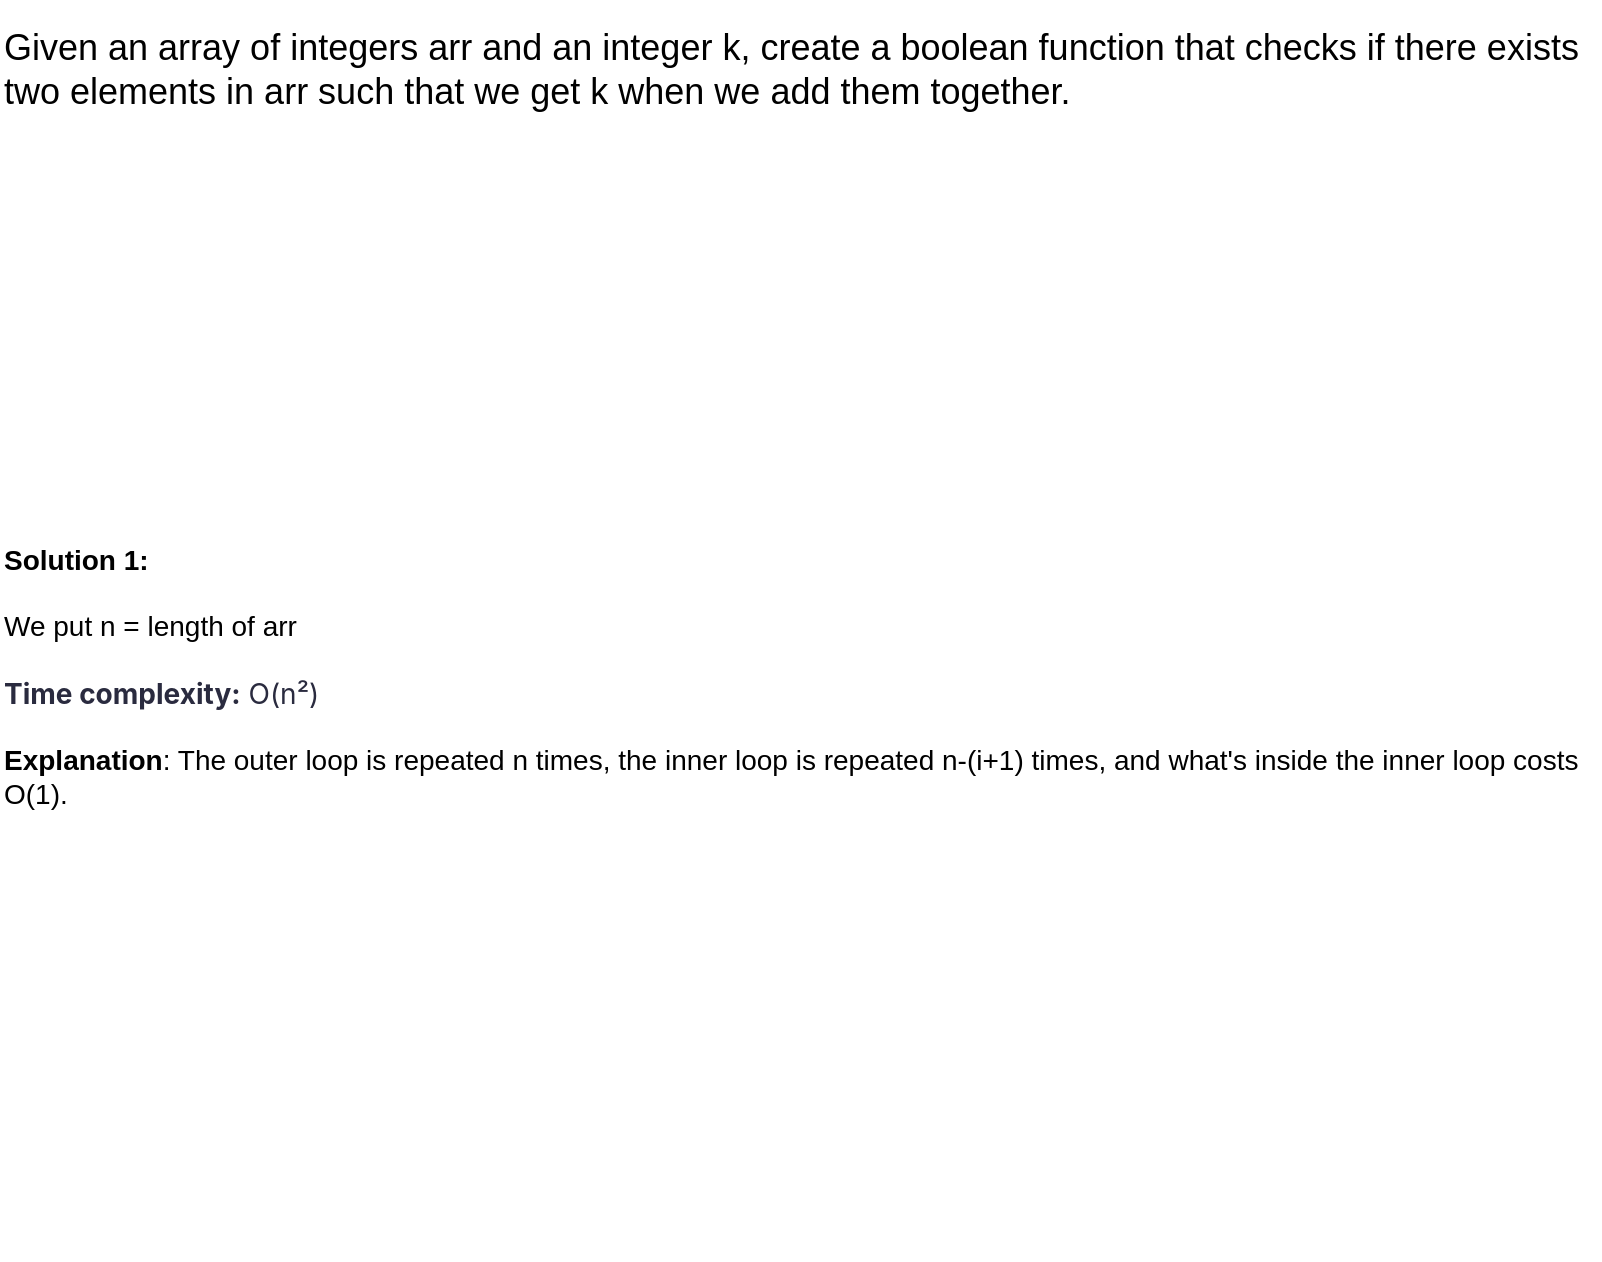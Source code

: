 <mxfile version="28.1.1">
  <diagram name="Page-1" id="c1k9xSP03Svk2DgoVO_R">
    <mxGraphModel dx="1853" dy="734" grid="1" gridSize="10" guides="1" tooltips="1" connect="1" arrows="1" fold="1" page="1" pageScale="1" pageWidth="850" pageHeight="1100" math="0" shadow="0">
      <root>
        <mxCell id="0" />
        <mxCell id="1" parent="0" />
        <mxCell id="HvRxfJUMSGr-kj_1jJm4-1" value="&lt;div&gt;&lt;font style=&quot;font-size: 18px;&quot;&gt;Given an array of integers arr and an integer k, create a boolean function that checks if there exists two elements in arr such &lt;font&gt;that we get k when we add them together.&lt;/font&gt;&lt;br&gt;&lt;/font&gt;&lt;/div&gt;" style="text;html=1;align=left;verticalAlign=middle;whiteSpace=wrap;rounded=0;fontSize=14;" vertex="1" parent="1">
          <mxGeometry x="40" y="50" width="800" height="70" as="geometry" />
        </mxCell>
        <mxCell id="HvRxfJUMSGr-kj_1jJm4-2" value="&lt;div&gt;&lt;b&gt;Solution 1:&lt;/b&gt;&lt;/div&gt;&lt;div&gt;&lt;br&gt;&lt;/div&gt;&lt;div&gt;We put n = length of arr&lt;/div&gt;&lt;div&gt;&lt;br&gt;&lt;/div&gt;&lt;div&gt;&lt;font&gt;&lt;strong style=&quot;box-sizing: border-box; margin: 0px; padding: 0px; color: oklch(0.297 0.036 281.74); font-family: &amp;quot;Udemy Sans&amp;quot;, Vazirmatn, &amp;quot;SF Pro Text&amp;quot;, -apple-system, BlinkMacSystemFont, Roboto, &amp;quot;Segoe UI&amp;quot;, Helvetica, Arial, sans-serif, &amp;quot;Apple Color Emoji&amp;quot;, &amp;quot;Segoe UI Emoji&amp;quot;, &amp;quot;Segoe UI Symbol&amp;quot;; font-style: normal; font-variant-ligatures: normal; font-variant-caps: normal; letter-spacing: normal; text-align: start; text-indent: 0px; text-transform: none; word-spacing: 0px; -webkit-text-stroke-width: 0px; white-space: normal; background-color: oklch(1 0 0); text-decoration-thickness: initial; text-decoration-style: initial; text-decoration-color: initial;&quot;&gt;Time complexity:&lt;/strong&gt;&lt;span style=&quot;color: oklch(0.297 0.036 281.74); font-family: &amp;quot;Udemy Sans&amp;quot;, Vazirmatn, &amp;quot;SF Pro Text&amp;quot;, -apple-system, BlinkMacSystemFont, Roboto, &amp;quot;Segoe UI&amp;quot;, Helvetica, Arial, sans-serif, &amp;quot;Apple Color Emoji&amp;quot;, &amp;quot;Segoe UI Emoji&amp;quot;, &amp;quot;Segoe UI Symbol&amp;quot;; font-style: normal; font-variant-ligatures: normal; font-variant-caps: normal; font-weight: 400; letter-spacing: normal; text-align: start; text-indent: 0px; text-transform: none; word-spacing: 0px; -webkit-text-stroke-width: 0px; white-space: normal; background-color: oklch(1 0 0); text-decoration-thickness: initial; text-decoration-style: initial; text-decoration-color: initial; display: inline !important; float: none;&quot;&gt;&lt;span&gt;&amp;nbsp;&lt;/span&gt;O(n²)&lt;/span&gt;&lt;/font&gt;&lt;/div&gt;&lt;div&gt;&lt;font&gt;&lt;span style=&quot;color: oklch(0.297 0.036 281.74); font-family: &amp;quot;Udemy Sans&amp;quot;, Vazirmatn, &amp;quot;SF Pro Text&amp;quot;, -apple-system, BlinkMacSystemFont, Roboto, &amp;quot;Segoe UI&amp;quot;, Helvetica, Arial, sans-serif, &amp;quot;Apple Color Emoji&amp;quot;, &amp;quot;Segoe UI Emoji&amp;quot;, &amp;quot;Segoe UI Symbol&amp;quot;; font-style: normal; font-variant-ligatures: normal; font-variant-caps: normal; font-weight: 400; letter-spacing: normal; text-align: start; text-indent: 0px; text-transform: none; word-spacing: 0px; -webkit-text-stroke-width: 0px; white-space: normal; background-color: oklch(1 0 0); text-decoration-thickness: initial; text-decoration-style: initial; text-decoration-color: initial; display: inline !important; float: none;&quot;&gt;&lt;br&gt;&lt;/span&gt;&lt;/font&gt;&lt;/div&gt;&lt;div&gt;&lt;b&gt;Explanation&lt;/b&gt;: The outer loop is repeated n times, the inner loop is repeated n-(i+1) times, and what&#39;s inside the inner loop costs O(1).&lt;/div&gt;&lt;div&gt;&lt;br&gt;&lt;/div&gt;&lt;div&gt;&lt;br&gt;&lt;/div&gt;" style="text;html=1;align=left;verticalAlign=middle;whiteSpace=wrap;rounded=0;fontSize=14;" vertex="1" parent="1">
          <mxGeometry x="40" y="130" width="800" height="550" as="geometry" />
        </mxCell>
      </root>
    </mxGraphModel>
  </diagram>
</mxfile>
